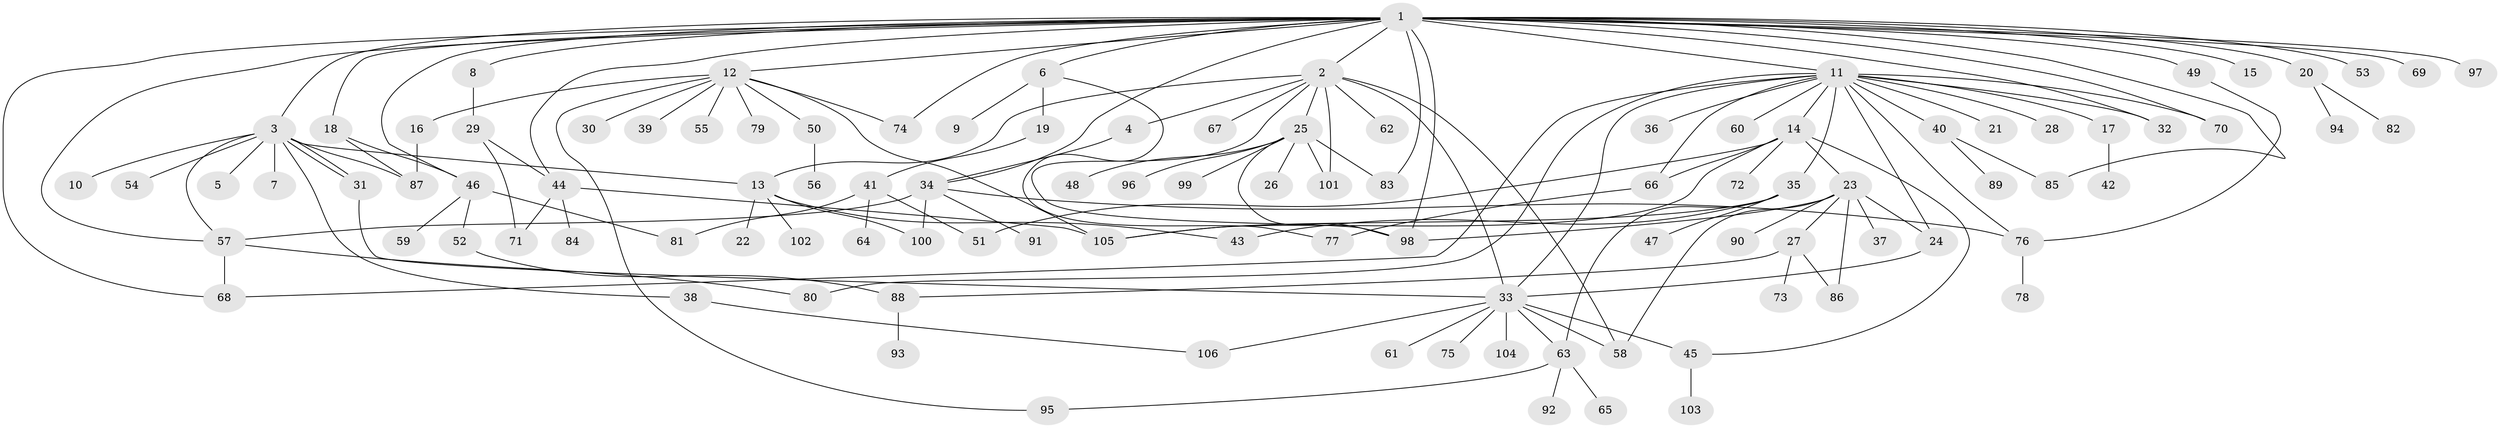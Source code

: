 // coarse degree distribution, {20: 0.015873015873015872, 7: 0.06349206349206349, 10: 0.015873015873015872, 2: 0.19047619047619047, 1: 0.4603174603174603, 4: 0.047619047619047616, 14: 0.015873015873015872, 9: 0.031746031746031744, 6: 0.015873015873015872, 3: 0.09523809523809523, 5: 0.047619047619047616}
// Generated by graph-tools (version 1.1) at 2025/18/03/04/25 18:18:24]
// undirected, 106 vertices, 150 edges
graph export_dot {
graph [start="1"]
  node [color=gray90,style=filled];
  1;
  2;
  3;
  4;
  5;
  6;
  7;
  8;
  9;
  10;
  11;
  12;
  13;
  14;
  15;
  16;
  17;
  18;
  19;
  20;
  21;
  22;
  23;
  24;
  25;
  26;
  27;
  28;
  29;
  30;
  31;
  32;
  33;
  34;
  35;
  36;
  37;
  38;
  39;
  40;
  41;
  42;
  43;
  44;
  45;
  46;
  47;
  48;
  49;
  50;
  51;
  52;
  53;
  54;
  55;
  56;
  57;
  58;
  59;
  60;
  61;
  62;
  63;
  64;
  65;
  66;
  67;
  68;
  69;
  70;
  71;
  72;
  73;
  74;
  75;
  76;
  77;
  78;
  79;
  80;
  81;
  82;
  83;
  84;
  85;
  86;
  87;
  88;
  89;
  90;
  91;
  92;
  93;
  94;
  95;
  96;
  97;
  98;
  99;
  100;
  101;
  102;
  103;
  104;
  105;
  106;
  1 -- 2;
  1 -- 3;
  1 -- 6;
  1 -- 8;
  1 -- 11;
  1 -- 12;
  1 -- 15;
  1 -- 18;
  1 -- 20;
  1 -- 32;
  1 -- 34;
  1 -- 44;
  1 -- 46;
  1 -- 49;
  1 -- 53;
  1 -- 57;
  1 -- 68;
  1 -- 69;
  1 -- 70;
  1 -- 74;
  1 -- 83;
  1 -- 85;
  1 -- 97;
  1 -- 98;
  2 -- 4;
  2 -- 13;
  2 -- 25;
  2 -- 33;
  2 -- 58;
  2 -- 62;
  2 -- 67;
  2 -- 98;
  2 -- 101;
  3 -- 5;
  3 -- 7;
  3 -- 10;
  3 -- 13;
  3 -- 31;
  3 -- 31;
  3 -- 38;
  3 -- 54;
  3 -- 57;
  3 -- 87;
  4 -- 34;
  6 -- 9;
  6 -- 19;
  6 -- 77;
  8 -- 29;
  11 -- 14;
  11 -- 17;
  11 -- 21;
  11 -- 24;
  11 -- 28;
  11 -- 32;
  11 -- 33;
  11 -- 35;
  11 -- 36;
  11 -- 40;
  11 -- 60;
  11 -- 66;
  11 -- 68;
  11 -- 70;
  11 -- 76;
  11 -- 80;
  12 -- 16;
  12 -- 30;
  12 -- 39;
  12 -- 50;
  12 -- 55;
  12 -- 74;
  12 -- 79;
  12 -- 95;
  12 -- 105;
  13 -- 22;
  13 -- 43;
  13 -- 100;
  13 -- 102;
  14 -- 23;
  14 -- 45;
  14 -- 51;
  14 -- 66;
  14 -- 72;
  14 -- 105;
  16 -- 87;
  17 -- 42;
  18 -- 46;
  18 -- 87;
  19 -- 41;
  20 -- 82;
  20 -- 94;
  23 -- 24;
  23 -- 27;
  23 -- 37;
  23 -- 58;
  23 -- 86;
  23 -- 90;
  23 -- 98;
  24 -- 33;
  25 -- 26;
  25 -- 48;
  25 -- 83;
  25 -- 96;
  25 -- 98;
  25 -- 99;
  25 -- 101;
  27 -- 73;
  27 -- 86;
  27 -- 88;
  29 -- 44;
  29 -- 71;
  31 -- 33;
  33 -- 45;
  33 -- 58;
  33 -- 61;
  33 -- 63;
  33 -- 75;
  33 -- 104;
  33 -- 106;
  34 -- 57;
  34 -- 76;
  34 -- 91;
  34 -- 100;
  35 -- 43;
  35 -- 47;
  35 -- 63;
  35 -- 105;
  38 -- 106;
  40 -- 85;
  40 -- 89;
  41 -- 51;
  41 -- 64;
  41 -- 81;
  44 -- 71;
  44 -- 84;
  44 -- 105;
  45 -- 103;
  46 -- 52;
  46 -- 59;
  46 -- 81;
  49 -- 76;
  50 -- 56;
  52 -- 88;
  57 -- 68;
  57 -- 80;
  63 -- 65;
  63 -- 92;
  63 -- 95;
  66 -- 77;
  76 -- 78;
  88 -- 93;
}
